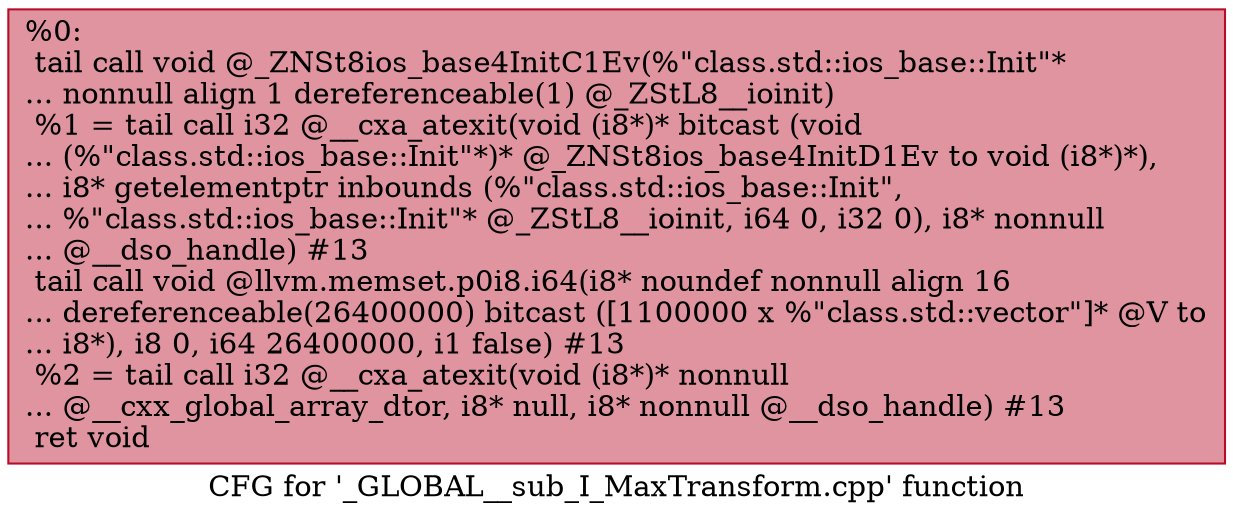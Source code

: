 digraph "CFG for '_GLOBAL__sub_I_MaxTransform.cpp' function" {
	label="CFG for '_GLOBAL__sub_I_MaxTransform.cpp' function";

	Node0x5567306450c0 [shape=record,color="#b70d28ff", style=filled, fillcolor="#b70d2870",label="{%0:\l  tail call void @_ZNSt8ios_base4InitC1Ev(%\"class.std::ios_base::Init\"*\l... nonnull align 1 dereferenceable(1) @_ZStL8__ioinit)\l  %1 = tail call i32 @__cxa_atexit(void (i8*)* bitcast (void\l... (%\"class.std::ios_base::Init\"*)* @_ZNSt8ios_base4InitD1Ev to void (i8*)*),\l... i8* getelementptr inbounds (%\"class.std::ios_base::Init\",\l... %\"class.std::ios_base::Init\"* @_ZStL8__ioinit, i64 0, i32 0), i8* nonnull\l... @__dso_handle) #13\l  tail call void @llvm.memset.p0i8.i64(i8* noundef nonnull align 16\l... dereferenceable(26400000) bitcast ([1100000 x %\"class.std::vector\"]* @V to\l... i8*), i8 0, i64 26400000, i1 false) #13\l  %2 = tail call i32 @__cxa_atexit(void (i8*)* nonnull\l... @__cxx_global_array_dtor, i8* null, i8* nonnull @__dso_handle) #13\l  ret void\l}"];
}
